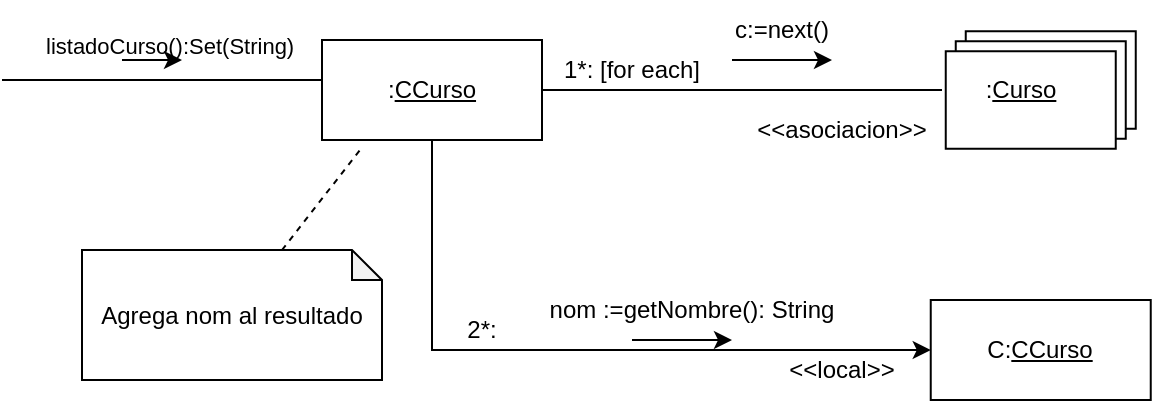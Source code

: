 <mxfile version="21.3.2" type="github">
  <diagram id="C5RBs43oDa-KdzZeNtuy" name="Page-1">
    <mxGraphModel dx="989" dy="534" grid="1" gridSize="10" guides="1" tooltips="1" connect="1" arrows="1" fold="1" page="1" pageScale="1" pageWidth="827" pageHeight="1169" math="0" shadow="0">
      <root>
        <mxCell id="WIyWlLk6GJQsqaUBKTNV-0" />
        <mxCell id="WIyWlLk6GJQsqaUBKTNV-1" parent="WIyWlLk6GJQsqaUBKTNV-0" />
        <mxCell id="YSX1xhRVIbN5Q6Pjr2tT-7" style="edgeStyle=orthogonalEdgeStyle;rounded=0;orthogonalLoop=1;jettySize=auto;html=1;endArrow=none;endFill=0;" edge="1" parent="WIyWlLk6GJQsqaUBKTNV-1" source="YSX1xhRVIbN5Q6Pjr2tT-0" target="YSX1xhRVIbN5Q6Pjr2tT-6">
          <mxGeometry relative="1" as="geometry" />
        </mxCell>
        <mxCell id="YSX1xhRVIbN5Q6Pjr2tT-19" style="edgeStyle=orthogonalEdgeStyle;rounded=0;orthogonalLoop=1;jettySize=auto;html=1;entryX=0;entryY=0.5;entryDx=0;entryDy=0;" edge="1" parent="WIyWlLk6GJQsqaUBKTNV-1" source="YSX1xhRVIbN5Q6Pjr2tT-0" target="YSX1xhRVIbN5Q6Pjr2tT-18">
          <mxGeometry relative="1" as="geometry">
            <Array as="points">
              <mxPoint x="225" y="795" />
            </Array>
          </mxGeometry>
        </mxCell>
        <mxCell id="YSX1xhRVIbN5Q6Pjr2tT-0" value=":&lt;u&gt;CCurso&lt;/u&gt;" style="html=1;whiteSpace=wrap;" vertex="1" parent="WIyWlLk6GJQsqaUBKTNV-1">
          <mxGeometry x="170" y="640" width="110" height="50" as="geometry" />
        </mxCell>
        <mxCell id="YSX1xhRVIbN5Q6Pjr2tT-1" value="listadoCurso():Set(String)" style="endArrow=none;endFill=0;html=1;edgeStyle=orthogonalEdgeStyle;align=left;verticalAlign=top;rounded=0;" edge="1" parent="WIyWlLk6GJQsqaUBKTNV-1">
          <mxGeometry x="-0.75" y="30" relative="1" as="geometry">
            <mxPoint x="10" y="660" as="sourcePoint" />
            <mxPoint x="170" y="660" as="targetPoint" />
            <mxPoint as="offset" />
          </mxGeometry>
        </mxCell>
        <mxCell id="YSX1xhRVIbN5Q6Pjr2tT-5" value="" style="verticalLabelPosition=bottom;verticalAlign=top;html=1;shape=mxgraph.basic.layered_rect;dx=10;outlineConnect=0;whiteSpace=wrap;rotation=-90;" vertex="1" parent="WIyWlLk6GJQsqaUBKTNV-1">
          <mxGeometry x="500" y="617.5" width="58.75" height="95" as="geometry" />
        </mxCell>
        <mxCell id="YSX1xhRVIbN5Q6Pjr2tT-6" value=":&lt;u&gt;Curso&lt;/u&gt;" style="text;html=1;strokeColor=none;fillColor=none;align=center;verticalAlign=middle;whiteSpace=wrap;rounded=0;" vertex="1" parent="WIyWlLk6GJQsqaUBKTNV-1">
          <mxGeometry x="480" y="645" width="78.75" height="40" as="geometry" />
        </mxCell>
        <mxCell id="YSX1xhRVIbN5Q6Pjr2tT-10" value="1*: [for each]" style="text;html=1;strokeColor=none;fillColor=none;align=center;verticalAlign=middle;whiteSpace=wrap;rounded=0;" vertex="1" parent="WIyWlLk6GJQsqaUBKTNV-1">
          <mxGeometry x="280" y="640" width="90" height="30" as="geometry" />
        </mxCell>
        <mxCell id="YSX1xhRVIbN5Q6Pjr2tT-11" value="c:=next()" style="text;html=1;strokeColor=none;fillColor=none;align=center;verticalAlign=middle;whiteSpace=wrap;rounded=0;" vertex="1" parent="WIyWlLk6GJQsqaUBKTNV-1">
          <mxGeometry x="370" y="620" width="60" height="30" as="geometry" />
        </mxCell>
        <mxCell id="YSX1xhRVIbN5Q6Pjr2tT-14" value="" style="endArrow=classic;html=1;rounded=0;" edge="1" parent="WIyWlLk6GJQsqaUBKTNV-1">
          <mxGeometry width="50" height="50" relative="1" as="geometry">
            <mxPoint x="375" y="650" as="sourcePoint" />
            <mxPoint x="425" y="650" as="targetPoint" />
          </mxGeometry>
        </mxCell>
        <mxCell id="YSX1xhRVIbN5Q6Pjr2tT-15" value="" style="endArrow=classic;html=1;rounded=0;" edge="1" parent="WIyWlLk6GJQsqaUBKTNV-1">
          <mxGeometry width="50" height="50" relative="1" as="geometry">
            <mxPoint x="70" y="650" as="sourcePoint" />
            <mxPoint x="100" y="650" as="targetPoint" />
          </mxGeometry>
        </mxCell>
        <mxCell id="YSX1xhRVIbN5Q6Pjr2tT-17" value="&amp;lt;&amp;lt;asociacion&amp;gt;&amp;gt;" style="text;html=1;strokeColor=none;fillColor=none;align=center;verticalAlign=middle;whiteSpace=wrap;rounded=0;" vertex="1" parent="WIyWlLk6GJQsqaUBKTNV-1">
          <mxGeometry x="400" y="670" width="60" height="30" as="geometry" />
        </mxCell>
        <mxCell id="YSX1xhRVIbN5Q6Pjr2tT-18" value="C:&lt;u&gt;CCurso&lt;/u&gt;" style="html=1;whiteSpace=wrap;" vertex="1" parent="WIyWlLk6GJQsqaUBKTNV-1">
          <mxGeometry x="474.37" y="770" width="110" height="50" as="geometry" />
        </mxCell>
        <mxCell id="YSX1xhRVIbN5Q6Pjr2tT-20" value="2*:" style="text;html=1;strokeColor=none;fillColor=none;align=center;verticalAlign=middle;whiteSpace=wrap;rounded=0;" vertex="1" parent="WIyWlLk6GJQsqaUBKTNV-1">
          <mxGeometry x="220" y="770" width="60" height="30" as="geometry" />
        </mxCell>
        <mxCell id="YSX1xhRVIbN5Q6Pjr2tT-22" value="nom :=getNombre(): String" style="text;html=1;strokeColor=none;fillColor=none;align=center;verticalAlign=middle;whiteSpace=wrap;rounded=0;" vertex="1" parent="WIyWlLk6GJQsqaUBKTNV-1">
          <mxGeometry x="250" y="760" width="210" height="30" as="geometry" />
        </mxCell>
        <mxCell id="YSX1xhRVIbN5Q6Pjr2tT-23" value="" style="endArrow=classic;html=1;rounded=0;" edge="1" parent="WIyWlLk6GJQsqaUBKTNV-1">
          <mxGeometry width="50" height="50" relative="1" as="geometry">
            <mxPoint x="325" y="790" as="sourcePoint" />
            <mxPoint x="375" y="790" as="targetPoint" />
          </mxGeometry>
        </mxCell>
        <mxCell id="YSX1xhRVIbN5Q6Pjr2tT-24" value="&amp;lt;&amp;lt;local&amp;gt;&amp;gt;" style="text;html=1;strokeColor=none;fillColor=none;align=center;verticalAlign=middle;whiteSpace=wrap;rounded=0;" vertex="1" parent="WIyWlLk6GJQsqaUBKTNV-1">
          <mxGeometry x="400" y="790" width="60" height="30" as="geometry" />
        </mxCell>
        <mxCell id="YSX1xhRVIbN5Q6Pjr2tT-26" value="Agrega nom al resultado" style="shape=note;whiteSpace=wrap;html=1;backgroundOutline=1;darkOpacity=0.05;size=15;" vertex="1" parent="WIyWlLk6GJQsqaUBKTNV-1">
          <mxGeometry x="50" y="745" width="150" height="65" as="geometry" />
        </mxCell>
        <mxCell id="YSX1xhRVIbN5Q6Pjr2tT-27" value="" style="endArrow=none;dashed=1;html=1;rounded=0;entryX=0.187;entryY=1.06;entryDx=0;entryDy=0;entryPerimeter=0;" edge="1" parent="WIyWlLk6GJQsqaUBKTNV-1" target="YSX1xhRVIbN5Q6Pjr2tT-0">
          <mxGeometry width="50" height="50" relative="1" as="geometry">
            <mxPoint x="150" y="745" as="sourcePoint" />
            <mxPoint x="200" y="695" as="targetPoint" />
          </mxGeometry>
        </mxCell>
      </root>
    </mxGraphModel>
  </diagram>
</mxfile>
